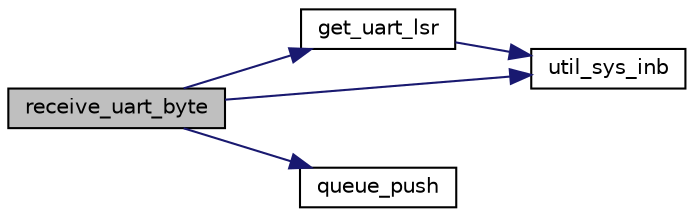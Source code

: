 digraph "receive_uart_byte"
{
 // LATEX_PDF_SIZE
  edge [fontname="Helvetica",fontsize="10",labelfontname="Helvetica",labelfontsize="10"];
  node [fontname="Helvetica",fontsize="10",shape=record];
  rankdir="LR";
  Node1 [label="receive_uart_byte",height=0.2,width=0.4,color="black", fillcolor="grey75", style="filled", fontcolor="black",tooltip="Receives a byte from UART."];
  Node1 -> Node2 [color="midnightblue",fontsize="10",style="solid",fontname="Helvetica"];
  Node2 [label="get_uart_lsr",height=0.2,width=0.4,color="black", fillcolor="white", style="filled",URL="$ser__port_8c.html#a0894779789486489e6af7f5780af9f56",tooltip="Retrieves the value of the LSR (Line Status Register) of the UART."];
  Node2 -> Node3 [color="midnightblue",fontsize="10",style="solid",fontname="Helvetica"];
  Node3 [label="util_sys_inb",height=0.2,width=0.4,color="black", fillcolor="white", style="filled",URL="$utils_8c.html#a79a031a8611f5b2d6afa4158e92b0fb4",tooltip="Reads a byte from the specified port."];
  Node1 -> Node4 [color="midnightblue",fontsize="10",style="solid",fontname="Helvetica"];
  Node4 [label="queue_push",height=0.2,width=0.4,color="black", fillcolor="white", style="filled",URL="$queue_8c.html#a23b231a08984555379fb52f40c4a5e78",tooltip="Push data into the queue."];
  Node1 -> Node3 [color="midnightblue",fontsize="10",style="solid",fontname="Helvetica"];
}
